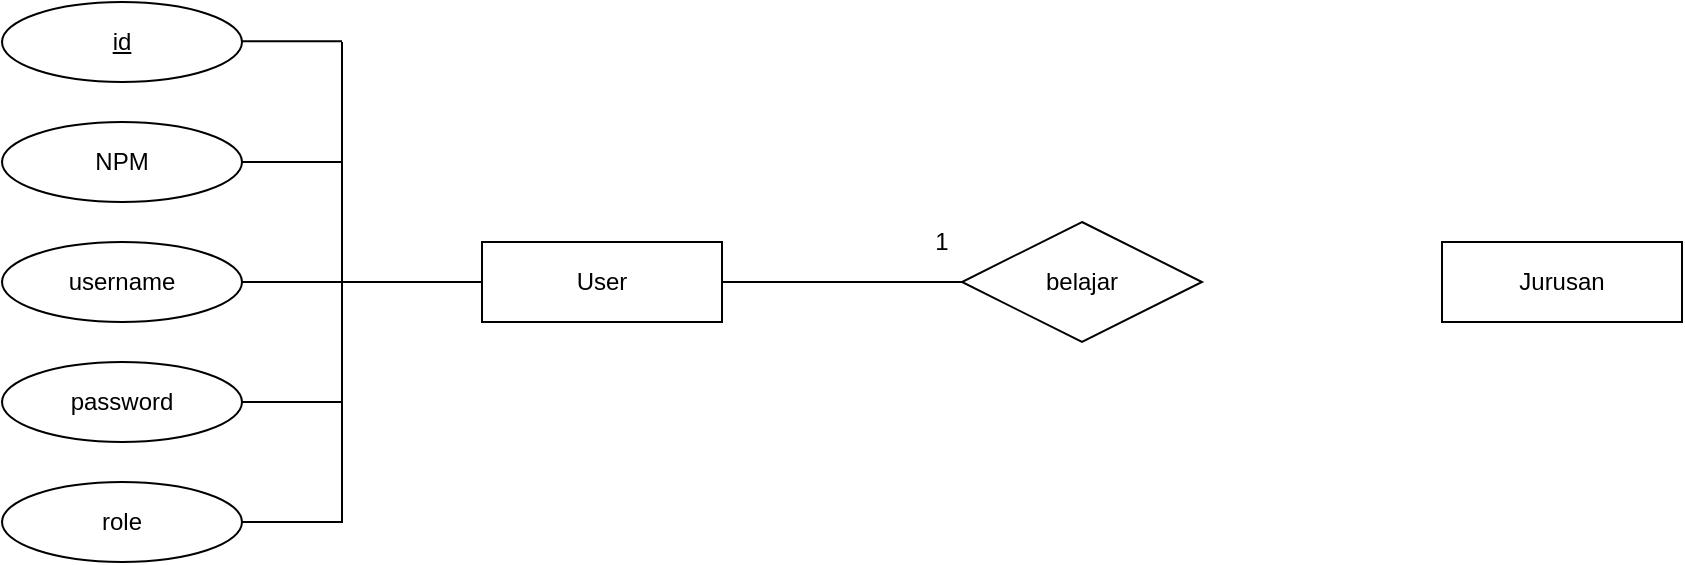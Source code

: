 <mxfile version="18.0.7" type="google"><diagram id="gnhlTlHah93HjcY_jslz" name="Page-1"><mxGraphModel grid="1" page="1" gridSize="10" guides="1" tooltips="1" connect="1" arrows="1" fold="1" pageScale="1" pageWidth="850" pageHeight="1100" math="0" shadow="0"><root><mxCell id="0"/><mxCell id="1" parent="0"/><mxCell id="06HPjfvr92trHeyBGYmT-1" value="User" style="rounded=0;whiteSpace=wrap;html=1;" vertex="1" parent="1"><mxGeometry x="280" y="200" width="120" height="40" as="geometry"/></mxCell><mxCell id="06HPjfvr92trHeyBGYmT-2" value="NPM" style="ellipse;whiteSpace=wrap;html=1;" vertex="1" parent="1"><mxGeometry x="40" y="140" width="120" height="40" as="geometry"/></mxCell><mxCell id="06HPjfvr92trHeyBGYmT-3" value="username" style="ellipse;whiteSpace=wrap;html=1;" vertex="1" parent="1"><mxGeometry x="40" y="200" width="120" height="40" as="geometry"/></mxCell><mxCell id="06HPjfvr92trHeyBGYmT-4" value="role" style="ellipse;whiteSpace=wrap;html=1;" vertex="1" parent="1"><mxGeometry x="40" y="320" width="120" height="40" as="geometry"/></mxCell><mxCell id="06HPjfvr92trHeyBGYmT-8" value="" style="endArrow=none;html=1;rounded=0;" edge="1" parent="1"><mxGeometry width="50" height="50" relative="1" as="geometry"><mxPoint x="210" y="280" as="sourcePoint"/><mxPoint x="210" y="100" as="targetPoint"/></mxGeometry></mxCell><mxCell id="06HPjfvr92trHeyBGYmT-11" value="" style="endArrow=none;html=1;rounded=0;entryX=1;entryY=0.5;entryDx=0;entryDy=0;" edge="1" parent="1" target="06HPjfvr92trHeyBGYmT-4"><mxGeometry width="50" height="50" relative="1" as="geometry"><mxPoint x="210" y="280" as="sourcePoint"/><mxPoint x="450" y="220" as="targetPoint"/><Array as="points"><mxPoint x="210" y="340"/></Array></mxGeometry></mxCell><mxCell id="06HPjfvr92trHeyBGYmT-12" value="" style="endArrow=none;html=1;rounded=0;entryX=1;entryY=0.5;entryDx=0;entryDy=0;" edge="1" parent="1" target="06HPjfvr92trHeyBGYmT-3"><mxGeometry width="50" height="50" relative="1" as="geometry"><mxPoint x="210" y="220" as="sourcePoint"/><mxPoint x="450" y="220" as="targetPoint"/></mxGeometry></mxCell><mxCell id="06HPjfvr92trHeyBGYmT-13" value="" style="endArrow=none;html=1;rounded=0;entryX=1;entryY=0.5;entryDx=0;entryDy=0;" edge="1" parent="1" target="06HPjfvr92trHeyBGYmT-2"><mxGeometry width="50" height="50" relative="1" as="geometry"><mxPoint x="210" y="160" as="sourcePoint"/><mxPoint x="450" y="220" as="targetPoint"/></mxGeometry></mxCell><mxCell id="06HPjfvr92trHeyBGYmT-14" value="" style="endArrow=none;html=1;rounded=0;entryX=0;entryY=0.5;entryDx=0;entryDy=0;" edge="1" parent="1" target="06HPjfvr92trHeyBGYmT-1"><mxGeometry width="50" height="50" relative="1" as="geometry"><mxPoint x="210" y="220" as="sourcePoint"/><mxPoint x="450" y="220" as="targetPoint"/></mxGeometry></mxCell><mxCell id="06HPjfvr92trHeyBGYmT-15" value="belajar" style="rhombus;whiteSpace=wrap;html=1;" vertex="1" parent="1"><mxGeometry x="520" y="190" width="120" height="60" as="geometry"/></mxCell><mxCell id="06HPjfvr92trHeyBGYmT-16" value="Jurusan" style="rounded=0;whiteSpace=wrap;html=1;" vertex="1" parent="1"><mxGeometry x="760" y="200" width="120" height="40" as="geometry"/></mxCell><mxCell id="06HPjfvr92trHeyBGYmT-17" value="&lt;u&gt;id&lt;/u&gt;" style="ellipse;whiteSpace=wrap;html=1;" vertex="1" parent="1"><mxGeometry x="40" y="80" width="120" height="40" as="geometry"/></mxCell><mxCell id="06HPjfvr92trHeyBGYmT-18" value="" style="endArrow=none;html=1;rounded=0;entryX=1;entryY=0.5;entryDx=0;entryDy=0;" edge="1" parent="1"><mxGeometry width="50" height="50" relative="1" as="geometry"><mxPoint x="210" y="99.66" as="sourcePoint"/><mxPoint x="160" y="99.66" as="targetPoint"/></mxGeometry></mxCell><mxCell id="06HPjfvr92trHeyBGYmT-19" value="password" style="ellipse;whiteSpace=wrap;html=1;" vertex="1" parent="1"><mxGeometry x="40" y="260" width="120" height="40" as="geometry"/></mxCell><mxCell id="06HPjfvr92trHeyBGYmT-21" value="" style="endArrow=none;html=1;rounded=0;exitX=1;exitY=0.5;exitDx=0;exitDy=0;" edge="1" parent="1" source="06HPjfvr92trHeyBGYmT-19"><mxGeometry width="50" height="50" relative="1" as="geometry"><mxPoint x="480" y="200" as="sourcePoint"/><mxPoint x="210" y="280" as="targetPoint"/></mxGeometry></mxCell><mxCell id="06HPjfvr92trHeyBGYmT-22" value="" style="endArrow=none;html=1;rounded=0;exitX=1;exitY=0.5;exitDx=0;exitDy=0;entryX=0;entryY=0.5;entryDx=0;entryDy=0;" edge="1" parent="1" source="06HPjfvr92trHeyBGYmT-1" target="06HPjfvr92trHeyBGYmT-15"><mxGeometry width="50" height="50" relative="1" as="geometry"><mxPoint x="590" y="340" as="sourcePoint"/><mxPoint x="640" y="290" as="targetPoint"/></mxGeometry></mxCell><mxCell id="06HPjfvr92trHeyBGYmT-23" value="1" style="text;html=1;strokeColor=none;fillColor=none;align=center;verticalAlign=middle;whiteSpace=wrap;rounded=0;" vertex="1" parent="1"><mxGeometry x="500" y="190" width="20" height="20" as="geometry"/></mxCell></root></mxGraphModel></diagram></mxfile>